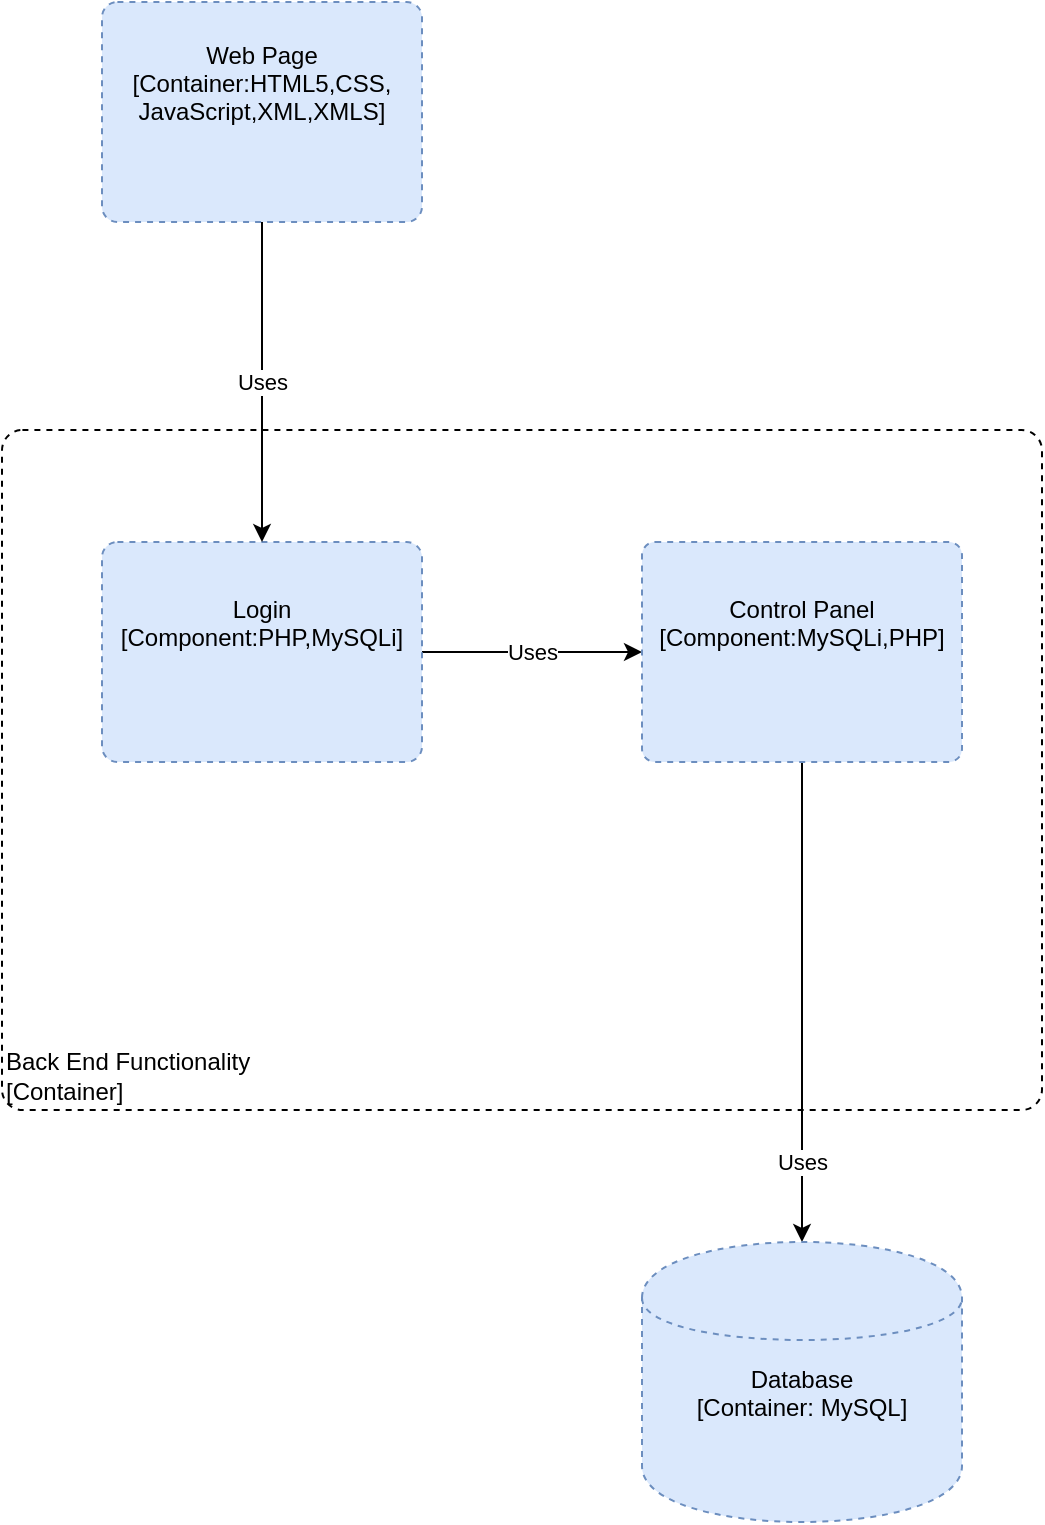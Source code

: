 <mxfile version="10.6.3" type="device"><diagram id="VxFGGQt2uu2Q6DoCEspp" name="Page-1"><mxGraphModel dx="840" dy="441" grid="1" gridSize="10" guides="1" tooltips="1" connect="1" arrows="1" fold="1" page="1" pageScale="1" pageWidth="827" pageHeight="1169" math="0" shadow="0"><root><mxCell id="0"/><mxCell id="1" parent="0"/><object label="&lt;div style=&quot;text-align: left&quot;&gt;Back End Functionality&lt;/div&gt;&lt;div style=&quot;text-align: left&quot;&gt;[Container]&lt;/div&gt;" placeholders="1" c4Name="name" c4Type="ExecutionEnvironment" c4Application="applicationAndVersion" id="O2FIwNTR9OULy-Dkmpb--1"><mxCell style="rounded=1;whiteSpace=wrap;html=1;labelBackgroundColor=none;fillColor=#ffffff;fontColor=#000000;align=left;arcSize=3;strokeColor=#000000;verticalAlign=bottom;dashed=1;" vertex="1" parent="1"><mxGeometry x="130" y="244" width="520" height="340" as="geometry"/><C4ExecutionEnvironment as="c4"/></mxCell></object><object label="&lt;div&gt;Web Page&lt;/div&gt;&lt;div&gt;[Container:HTML5,CSS,&lt;/div&gt;&lt;div&gt;JavaScript,XML,XMLS]&lt;/div&gt;&lt;div&gt;&lt;br&gt;&lt;/div&gt;&lt;div&gt;&lt;br&gt;&lt;/div&gt;" placeholders="1" c4Name="name" c4Type="SoftwareSystem" c4Description="Beschreibung" id="O2FIwNTR9OULy-Dkmpb--2"><mxCell style="rounded=1;whiteSpace=wrap;html=1;labelBackgroundColor=none;fillColor=#dae8fc;fontColor=#000000;align=center;arcSize=7;strokeColor=#6c8ebf;dashed=1;" vertex="1" parent="1"><mxGeometry x="180" y="30" width="160" height="110" as="geometry"/><C4SoftwareSystem as="c4"/></mxCell></object><mxCell id="O2FIwNTR9OULy-Dkmpb--8" value="Uses" style="edgeStyle=orthogonalEdgeStyle;rounded=0;orthogonalLoop=1;jettySize=auto;html=1;" edge="1" parent="1" source="O2FIwNTR9OULy-Dkmpb--3" target="O2FIwNTR9OULy-Dkmpb--6"><mxGeometry relative="1" as="geometry"/></mxCell><object label="&lt;div&gt;Login&lt;/div&gt;&lt;div&gt;[Component:PHP,MySQLi]&lt;/div&gt;&lt;div&gt;&lt;br&gt;&lt;/div&gt;&lt;div&gt;&lt;br&gt;&lt;/div&gt;" placeholders="1" c4Name="name" c4Type="SoftwareSystem" c4Description="Beschreibung" id="O2FIwNTR9OULy-Dkmpb--3"><mxCell style="rounded=1;whiteSpace=wrap;html=1;labelBackgroundColor=none;fillColor=#dae8fc;fontColor=#000000;align=center;arcSize=7;strokeColor=#6c8ebf;dashed=1;" vertex="1" parent="1"><mxGeometry x="180" y="300" width="160" height="110" as="geometry"/><C4SoftwareSystem as="c4"/></mxCell></object><mxCell id="O2FIwNTR9OULy-Dkmpb--11" value="Uses" style="edgeStyle=orthogonalEdgeStyle;rounded=0;orthogonalLoop=1;jettySize=auto;html=1;" edge="1" parent="1" source="O2FIwNTR9OULy-Dkmpb--6" target="O2FIwNTR9OULy-Dkmpb--10"><mxGeometry x="0.667" relative="1" as="geometry"><mxPoint as="offset"/></mxGeometry></mxCell><object label="Control Panel&lt;br&gt;&lt;div&gt;[Component:MySQLi,PHP&lt;span&gt;]&lt;/span&gt;&lt;/div&gt;&lt;div&gt;&lt;br&gt;&lt;/div&gt;&lt;div&gt;&lt;br&gt;&lt;/div&gt;" placeholders="1" c4Name="name" c4Type="Container" c4Technology="technology" c4Description="Beschreibung" id="O2FIwNTR9OULy-Dkmpb--6"><mxCell style="rounded=1;whiteSpace=wrap;html=1;labelBackgroundColor=none;fillColor=#dae8fc;fontColor=#000000;align=center;arcSize=6;strokeColor=#6c8ebf;dashed=1;" vertex="1" parent="1"><mxGeometry x="450" y="300" width="160" height="110" as="geometry"/><C4Container as="c4"/></mxCell></object><mxCell id="O2FIwNTR9OULy-Dkmpb--9" value="Uses" style="edgeStyle=orthogonalEdgeStyle;rounded=0;orthogonalLoop=1;jettySize=auto;html=1;entryX=0.5;entryY=0;entryDx=0;entryDy=0;" edge="1" parent="1" source="O2FIwNTR9OULy-Dkmpb--2" target="O2FIwNTR9OULy-Dkmpb--3"><mxGeometry relative="1" as="geometry"/></mxCell><object label="&lt;span&gt;Database&lt;/span&gt;&lt;div&gt;[Container: MySQL]&lt;/div&gt;&lt;div&gt;&lt;br&gt;&lt;/div&gt;&lt;div&gt;&lt;br&gt;&lt;/div&gt;" placeholders="1" c4Type="Database" c4Technology="technology" c4Description="Beschreibung" id="O2FIwNTR9OULy-Dkmpb--10"><mxCell style="shape=cylinder;whiteSpace=wrap;html=1;boundedLbl=1;rounded=0;labelBackgroundColor=none;fillColor=#dae8fc;fontSize=12;fontColor=#000000;align=center;strokeColor=#6c8ebf;dashed=1;" vertex="1" parent="1"><mxGeometry x="450" y="650" width="160" height="140" as="geometry"/><C4Database as="c4"/></mxCell></object></root></mxGraphModel></diagram></mxfile>